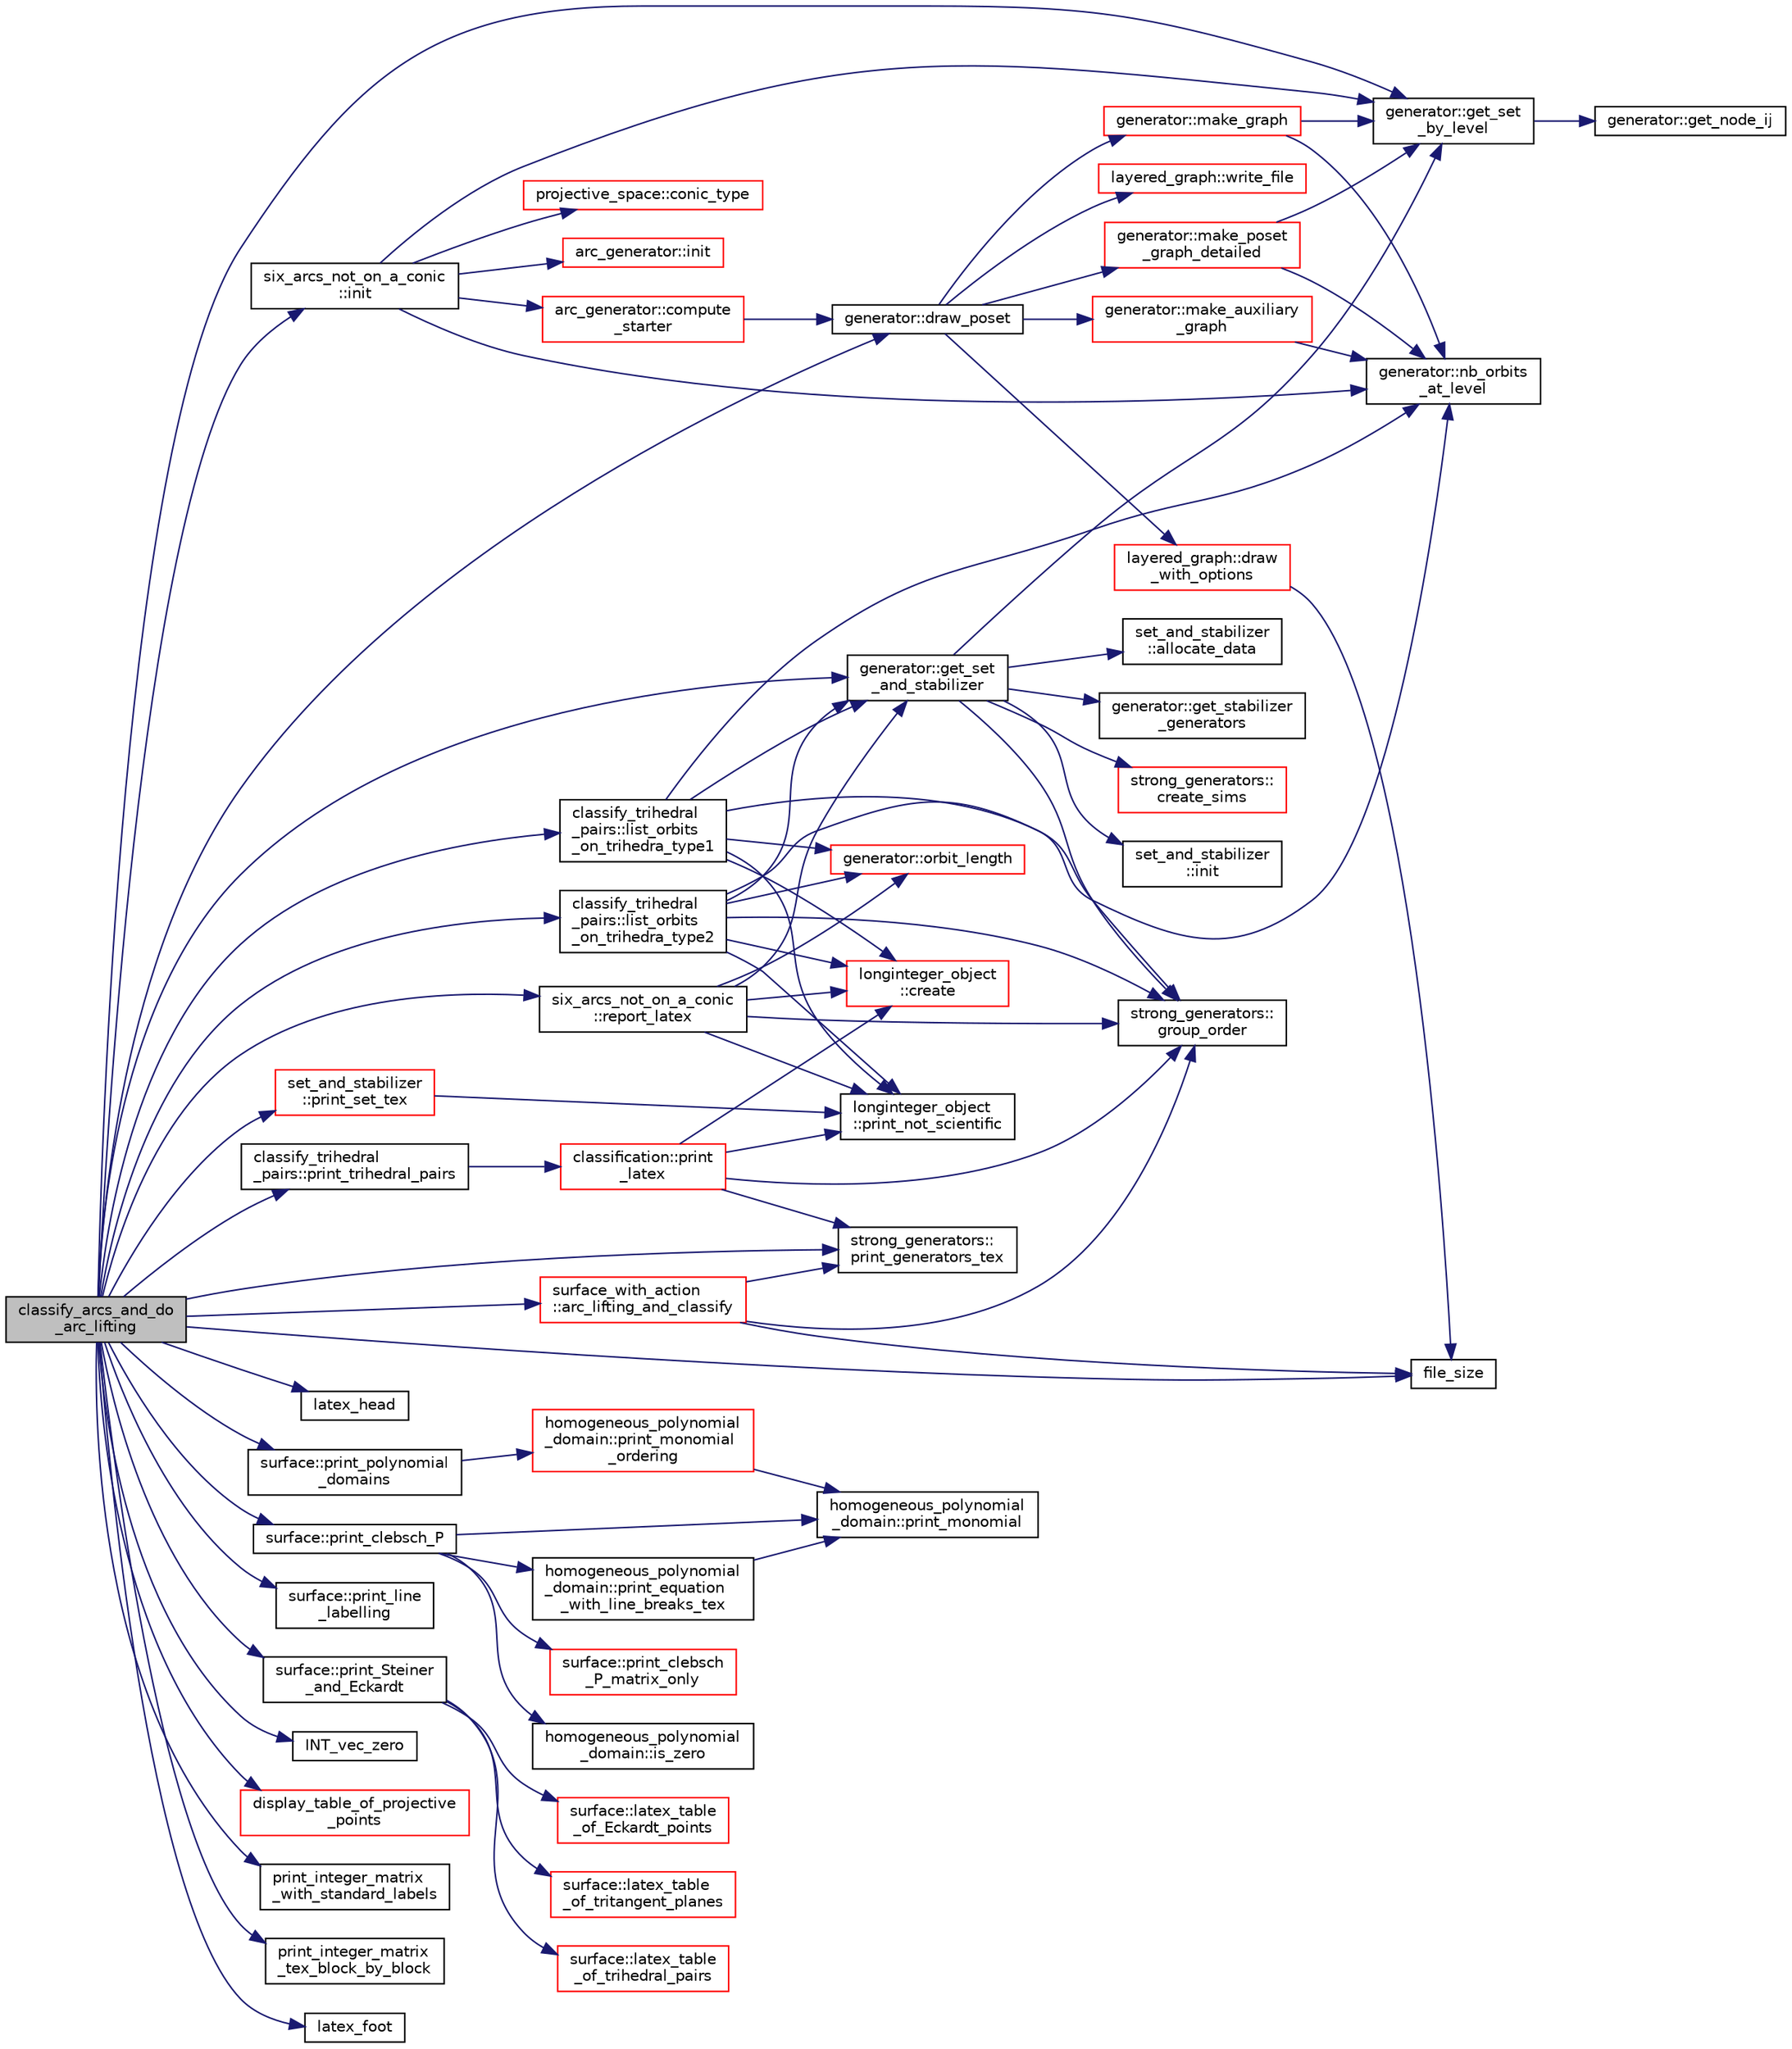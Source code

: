 digraph "classify_arcs_and_do_arc_lifting"
{
  edge [fontname="Helvetica",fontsize="10",labelfontname="Helvetica",labelfontsize="10"];
  node [fontname="Helvetica",fontsize="10",shape=record];
  rankdir="LR";
  Node0 [label="classify_arcs_and_do\l_arc_lifting",height=0.2,width=0.4,color="black", fillcolor="grey75", style="filled", fontcolor="black"];
  Node0 -> Node1 [color="midnightblue",fontsize="10",style="solid",fontname="Helvetica"];
  Node1 [label="six_arcs_not_on_a_conic\l::init",height=0.2,width=0.4,color="black", fillcolor="white", style="filled",URL="$d8/de6/classsix__arcs__not__on__a__conic.html#a7a4d5cf8a098488729934cfa8a70944a"];
  Node1 -> Node2 [color="midnightblue",fontsize="10",style="solid",fontname="Helvetica"];
  Node2 [label="arc_generator::init",height=0.2,width=0.4,color="red", fillcolor="white", style="filled",URL="$d4/d21/classarc__generator.html#ae614e18e9c641d67069fa27d48245cde"];
  Node1 -> Node190 [color="midnightblue",fontsize="10",style="solid",fontname="Helvetica"];
  Node190 [label="arc_generator::compute\l_starter",height=0.2,width=0.4,color="red", fillcolor="white", style="filled",URL="$d4/d21/classarc__generator.html#aad1dcec3a1c302e743d574bd1ac857d9"];
  Node190 -> Node945 [color="midnightblue",fontsize="10",style="solid",fontname="Helvetica"];
  Node945 [label="generator::draw_poset",height=0.2,width=0.4,color="black", fillcolor="white", style="filled",URL="$d7/d73/classgenerator.html#aa4f99c75a86701ba85e514a294efdf3a"];
  Node945 -> Node946 [color="midnightblue",fontsize="10",style="solid",fontname="Helvetica"];
  Node946 [label="generator::make_auxiliary\l_graph",height=0.2,width=0.4,color="red", fillcolor="white", style="filled",URL="$d7/d73/classgenerator.html#aabd85f45e3975dcf5eb15c0509e58392"];
  Node946 -> Node206 [color="midnightblue",fontsize="10",style="solid",fontname="Helvetica"];
  Node206 [label="generator::nb_orbits\l_at_level",height=0.2,width=0.4,color="black", fillcolor="white", style="filled",URL="$d7/d73/classgenerator.html#a020f3d8378448310d044a4a24fadf301"];
  Node945 -> Node962 [color="midnightblue",fontsize="10",style="solid",fontname="Helvetica"];
  Node962 [label="generator::make_graph",height=0.2,width=0.4,color="red", fillcolor="white", style="filled",URL="$d7/d73/classgenerator.html#a70dd7819a500c8baef63327eb5d72f4c"];
  Node962 -> Node206 [color="midnightblue",fontsize="10",style="solid",fontname="Helvetica"];
  Node962 -> Node963 [color="midnightblue",fontsize="10",style="solid",fontname="Helvetica"];
  Node963 [label="generator::get_set\l_by_level",height=0.2,width=0.4,color="black", fillcolor="white", style="filled",URL="$d7/d73/classgenerator.html#a3012a80d862b42c848b84584389c8594"];
  Node963 -> Node964 [color="midnightblue",fontsize="10",style="solid",fontname="Helvetica"];
  Node964 [label="generator::get_node_ij",height=0.2,width=0.4,color="black", fillcolor="white", style="filled",URL="$d7/d73/classgenerator.html#a8cea5411b42336694738530732ede540"];
  Node945 -> Node967 [color="midnightblue",fontsize="10",style="solid",fontname="Helvetica"];
  Node967 [label="generator::make_poset\l_graph_detailed",height=0.2,width=0.4,color="red", fillcolor="white", style="filled",URL="$d7/d73/classgenerator.html#a4f8b07122d32e3db0788f5a385bb1615"];
  Node967 -> Node206 [color="midnightblue",fontsize="10",style="solid",fontname="Helvetica"];
  Node967 -> Node963 [color="midnightblue",fontsize="10",style="solid",fontname="Helvetica"];
  Node945 -> Node971 [color="midnightblue",fontsize="10",style="solid",fontname="Helvetica"];
  Node971 [label="layered_graph::write_file",height=0.2,width=0.4,color="red", fillcolor="white", style="filled",URL="$da/db1/classlayered__graph.html#aa6be0def70df293f8e50a6aadcbd5d89"];
  Node945 -> Node973 [color="midnightblue",fontsize="10",style="solid",fontname="Helvetica"];
  Node973 [label="layered_graph::draw\l_with_options",height=0.2,width=0.4,color="red", fillcolor="white", style="filled",URL="$da/db1/classlayered__graph.html#a4c76e40c6cf5bfb2ab2df20c33e846bc"];
  Node973 -> Node203 [color="midnightblue",fontsize="10",style="solid",fontname="Helvetica"];
  Node203 [label="file_size",height=0.2,width=0.4,color="black", fillcolor="white", style="filled",URL="$df/dbf/sajeeb_8_c.html#a5c37cf5785204b6e9adf647dc14d0e50"];
  Node1 -> Node206 [color="midnightblue",fontsize="10",style="solid",fontname="Helvetica"];
  Node1 -> Node963 [color="midnightblue",fontsize="10",style="solid",fontname="Helvetica"];
  Node1 -> Node1050 [color="midnightblue",fontsize="10",style="solid",fontname="Helvetica"];
  Node1050 [label="projective_space::conic_type",height=0.2,width=0.4,color="red", fillcolor="white", style="filled",URL="$d2/d17/classprojective__space.html#af5a8dcbc4bbe1638c3037b949b3b3306"];
  Node0 -> Node1063 [color="midnightblue",fontsize="10",style="solid",fontname="Helvetica"];
  Node1063 [label="latex_head",height=0.2,width=0.4,color="black", fillcolor="white", style="filled",URL="$d5/db4/io__and__os_8h.html#ae873c602bd361c5218db5cecf1d348cd"];
  Node0 -> Node1064 [color="midnightblue",fontsize="10",style="solid",fontname="Helvetica"];
  Node1064 [label="six_arcs_not_on_a_conic\l::report_latex",height=0.2,width=0.4,color="black", fillcolor="white", style="filled",URL="$d8/de6/classsix__arcs__not__on__a__conic.html#a7382d61449608121f5ef1d4d1c69756c"];
  Node1064 -> Node695 [color="midnightblue",fontsize="10",style="solid",fontname="Helvetica"];
  Node695 [label="strong_generators::\lgroup_order",height=0.2,width=0.4,color="black", fillcolor="white", style="filled",URL="$dc/d09/classstrong__generators.html#a91f453c2bfd6502b96f4b4eed16beb20"];
  Node1064 -> Node706 [color="midnightblue",fontsize="10",style="solid",fontname="Helvetica"];
  Node706 [label="longinteger_object\l::print_not_scientific",height=0.2,width=0.4,color="black", fillcolor="white", style="filled",URL="$dd/d7e/classlonginteger__object.html#ab80ea5c103cf97de662da3f1c79b2dd4"];
  Node1064 -> Node245 [color="midnightblue",fontsize="10",style="solid",fontname="Helvetica"];
  Node245 [label="longinteger_object\l::create",height=0.2,width=0.4,color="red", fillcolor="white", style="filled",URL="$dd/d7e/classlonginteger__object.html#a95d2eebc60849c3963a49298b1f498c2"];
  Node1064 -> Node991 [color="midnightblue",fontsize="10",style="solid",fontname="Helvetica"];
  Node991 [label="generator::get_set\l_and_stabilizer",height=0.2,width=0.4,color="black", fillcolor="white", style="filled",URL="$d7/d73/classgenerator.html#a23116270f27facfd48e4190a84e0ef20"];
  Node991 -> Node992 [color="midnightblue",fontsize="10",style="solid",fontname="Helvetica"];
  Node992 [label="set_and_stabilizer\l::init",height=0.2,width=0.4,color="black", fillcolor="white", style="filled",URL="$de/df6/classset__and__stabilizer.html#a9824acdea41591e8086e76aa8b2e4b53"];
  Node991 -> Node993 [color="midnightblue",fontsize="10",style="solid",fontname="Helvetica"];
  Node993 [label="set_and_stabilizer\l::allocate_data",height=0.2,width=0.4,color="black", fillcolor="white", style="filled",URL="$de/df6/classset__and__stabilizer.html#ad5d7e012c6bc6fc25f491fe680aa32fa"];
  Node991 -> Node963 [color="midnightblue",fontsize="10",style="solid",fontname="Helvetica"];
  Node991 -> Node935 [color="midnightblue",fontsize="10",style="solid",fontname="Helvetica"];
  Node935 [label="generator::get_stabilizer\l_generators",height=0.2,width=0.4,color="black", fillcolor="white", style="filled",URL="$d7/d73/classgenerator.html#a744da633f741e1aa27701fe9d203d564"];
  Node991 -> Node695 [color="midnightblue",fontsize="10",style="solid",fontname="Helvetica"];
  Node991 -> Node994 [color="midnightblue",fontsize="10",style="solid",fontname="Helvetica"];
  Node994 [label="strong_generators::\lcreate_sims",height=0.2,width=0.4,color="red", fillcolor="white", style="filled",URL="$dc/d09/classstrong__generators.html#afca700d50772a39eeb74239355ae67e1"];
  Node1064 -> Node998 [color="midnightblue",fontsize="10",style="solid",fontname="Helvetica"];
  Node998 [label="generator::orbit_length",height=0.2,width=0.4,color="red", fillcolor="white", style="filled",URL="$d7/d73/classgenerator.html#a38a102d644c03c18ad901f1a815a7f6c"];
  Node0 -> Node1065 [color="midnightblue",fontsize="10",style="solid",fontname="Helvetica"];
  Node1065 [label="surface::print_polynomial\l_domains",height=0.2,width=0.4,color="black", fillcolor="white", style="filled",URL="$d5/d88/classsurface.html#a4be62ffec9d7c0445f2a6bebfaa4f585"];
  Node1065 -> Node1066 [color="midnightblue",fontsize="10",style="solid",fontname="Helvetica"];
  Node1066 [label="homogeneous_polynomial\l_domain::print_monomial\l_ordering",height=0.2,width=0.4,color="red", fillcolor="white", style="filled",URL="$d2/da7/classhomogeneous__polynomial__domain.html#aeb98c95ca555e4d24b62fe336731c190"];
  Node1066 -> Node471 [color="midnightblue",fontsize="10",style="solid",fontname="Helvetica"];
  Node471 [label="homogeneous_polynomial\l_domain::print_monomial",height=0.2,width=0.4,color="black", fillcolor="white", style="filled",URL="$d2/da7/classhomogeneous__polynomial__domain.html#aba45b13898b259a147e45bf92a622fd8"];
  Node0 -> Node1067 [color="midnightblue",fontsize="10",style="solid",fontname="Helvetica"];
  Node1067 [label="surface::print_line\l_labelling",height=0.2,width=0.4,color="black", fillcolor="white", style="filled",URL="$d5/d88/classsurface.html#afeef78615e64039d71631765309d518e"];
  Node0 -> Node1068 [color="midnightblue",fontsize="10",style="solid",fontname="Helvetica"];
  Node1068 [label="surface::print_Steiner\l_and_Eckardt",height=0.2,width=0.4,color="black", fillcolor="white", style="filled",URL="$d5/d88/classsurface.html#ab67446d49aa095b11b6aac17091a846f"];
  Node1068 -> Node1069 [color="midnightblue",fontsize="10",style="solid",fontname="Helvetica"];
  Node1069 [label="surface::latex_table\l_of_Eckardt_points",height=0.2,width=0.4,color="red", fillcolor="white", style="filled",URL="$d5/d88/classsurface.html#aacb80c9a1f6a77de3ab2bad12150c39a"];
  Node1068 -> Node1072 [color="midnightblue",fontsize="10",style="solid",fontname="Helvetica"];
  Node1072 [label="surface::latex_table\l_of_tritangent_planes",height=0.2,width=0.4,color="red", fillcolor="white", style="filled",URL="$d5/d88/classsurface.html#a36e371faec8bb246f04400307148744c"];
  Node1068 -> Node1074 [color="midnightblue",fontsize="10",style="solid",fontname="Helvetica"];
  Node1074 [label="surface::latex_table\l_of_trihedral_pairs",height=0.2,width=0.4,color="red", fillcolor="white", style="filled",URL="$d5/d88/classsurface.html#a4bf576800eeba169776d5c199a836cd4"];
  Node0 -> Node1079 [color="midnightblue",fontsize="10",style="solid",fontname="Helvetica"];
  Node1079 [label="surface::print_clebsch_P",height=0.2,width=0.4,color="black", fillcolor="white", style="filled",URL="$d5/d88/classsurface.html#a03826c4caeaabe0dc068ca6e1a07cf79"];
  Node1079 -> Node1080 [color="midnightblue",fontsize="10",style="solid",fontname="Helvetica"];
  Node1080 [label="surface::print_clebsch\l_P_matrix_only",height=0.2,width=0.4,color="red", fillcolor="white", style="filled",URL="$d5/d88/classsurface.html#a38b901facf5122e9676375891edc34ff"];
  Node1079 -> Node1082 [color="midnightblue",fontsize="10",style="solid",fontname="Helvetica"];
  Node1082 [label="homogeneous_polynomial\l_domain::is_zero",height=0.2,width=0.4,color="black", fillcolor="white", style="filled",URL="$d2/da7/classhomogeneous__polynomial__domain.html#a48399203c734feffa753041881d4e68b"];
  Node1079 -> Node1083 [color="midnightblue",fontsize="10",style="solid",fontname="Helvetica"];
  Node1083 [label="homogeneous_polynomial\l_domain::print_equation\l_with_line_breaks_tex",height=0.2,width=0.4,color="black", fillcolor="white", style="filled",URL="$d2/da7/classhomogeneous__polynomial__domain.html#a380597c635c722d4577cabce701bf55f"];
  Node1083 -> Node471 [color="midnightblue",fontsize="10",style="solid",fontname="Helvetica"];
  Node1079 -> Node471 [color="midnightblue",fontsize="10",style="solid",fontname="Helvetica"];
  Node0 -> Node1084 [color="midnightblue",fontsize="10",style="solid",fontname="Helvetica"];
  Node1084 [label="classify_trihedral\l_pairs::list_orbits\l_on_trihedra_type1",height=0.2,width=0.4,color="black", fillcolor="white", style="filled",URL="$d1/d21/classclassify__trihedral__pairs.html#a5289f00a07639129c5264ba88508ca13"];
  Node1084 -> Node206 [color="midnightblue",fontsize="10",style="solid",fontname="Helvetica"];
  Node1084 -> Node695 [color="midnightblue",fontsize="10",style="solid",fontname="Helvetica"];
  Node1084 -> Node706 [color="midnightblue",fontsize="10",style="solid",fontname="Helvetica"];
  Node1084 -> Node245 [color="midnightblue",fontsize="10",style="solid",fontname="Helvetica"];
  Node1084 -> Node991 [color="midnightblue",fontsize="10",style="solid",fontname="Helvetica"];
  Node1084 -> Node998 [color="midnightblue",fontsize="10",style="solid",fontname="Helvetica"];
  Node0 -> Node1085 [color="midnightblue",fontsize="10",style="solid",fontname="Helvetica"];
  Node1085 [label="classify_trihedral\l_pairs::list_orbits\l_on_trihedra_type2",height=0.2,width=0.4,color="black", fillcolor="white", style="filled",URL="$d1/d21/classclassify__trihedral__pairs.html#a98826e788eb4eedfc615144211032633"];
  Node1085 -> Node206 [color="midnightblue",fontsize="10",style="solid",fontname="Helvetica"];
  Node1085 -> Node695 [color="midnightblue",fontsize="10",style="solid",fontname="Helvetica"];
  Node1085 -> Node706 [color="midnightblue",fontsize="10",style="solid",fontname="Helvetica"];
  Node1085 -> Node245 [color="midnightblue",fontsize="10",style="solid",fontname="Helvetica"];
  Node1085 -> Node991 [color="midnightblue",fontsize="10",style="solid",fontname="Helvetica"];
  Node1085 -> Node998 [color="midnightblue",fontsize="10",style="solid",fontname="Helvetica"];
  Node0 -> Node1086 [color="midnightblue",fontsize="10",style="solid",fontname="Helvetica"];
  Node1086 [label="classify_trihedral\l_pairs::print_trihedral_pairs",height=0.2,width=0.4,color="black", fillcolor="white", style="filled",URL="$d1/d21/classclassify__trihedral__pairs.html#ada40f83e3f0d1bdbab15498107cb67f3"];
  Node1086 -> Node1087 [color="midnightblue",fontsize="10",style="solid",fontname="Helvetica"];
  Node1087 [label="classification::print\l_latex",height=0.2,width=0.4,color="red", fillcolor="white", style="filled",URL="$d0/dff/classclassification.html#a593bfd98080643dfa0d3dc4893f2d7e3"];
  Node1087 -> Node706 [color="midnightblue",fontsize="10",style="solid",fontname="Helvetica"];
  Node1087 -> Node245 [color="midnightblue",fontsize="10",style="solid",fontname="Helvetica"];
  Node1087 -> Node695 [color="midnightblue",fontsize="10",style="solid",fontname="Helvetica"];
  Node1087 -> Node1089 [color="midnightblue",fontsize="10",style="solid",fontname="Helvetica"];
  Node1089 [label="strong_generators::\lprint_generators_tex",height=0.2,width=0.4,color="black", fillcolor="white", style="filled",URL="$dc/d09/classstrong__generators.html#a5ec5e1048119097985c01a56f427d873"];
  Node0 -> Node945 [color="midnightblue",fontsize="10",style="solid",fontname="Helvetica"];
  Node0 -> Node124 [color="midnightblue",fontsize="10",style="solid",fontname="Helvetica"];
  Node124 [label="INT_vec_zero",height=0.2,width=0.4,color="black", fillcolor="white", style="filled",URL="$df/dbf/sajeeb_8_c.html#aa8c9c7977203577026080f546fe4980f"];
  Node0 -> Node963 [color="midnightblue",fontsize="10",style="solid",fontname="Helvetica"];
  Node0 -> Node991 [color="midnightblue",fontsize="10",style="solid",fontname="Helvetica"];
  Node0 -> Node1090 [color="midnightblue",fontsize="10",style="solid",fontname="Helvetica"];
  Node1090 [label="set_and_stabilizer\l::print_set_tex",height=0.2,width=0.4,color="red", fillcolor="white", style="filled",URL="$de/df6/classset__and__stabilizer.html#a691a961365c213993a7f9f4b899457d9"];
  Node1090 -> Node706 [color="midnightblue",fontsize="10",style="solid",fontname="Helvetica"];
  Node0 -> Node1091 [color="midnightblue",fontsize="10",style="solid",fontname="Helvetica"];
  Node1091 [label="display_table_of_projective\l_points",height=0.2,width=0.4,color="red", fillcolor="white", style="filled",URL="$d4/d67/geometry_8h.html#ad5d67c85392c0a8efd15cf2855fad01e"];
  Node0 -> Node1089 [color="midnightblue",fontsize="10",style="solid",fontname="Helvetica"];
  Node0 -> Node1093 [color="midnightblue",fontsize="10",style="solid",fontname="Helvetica"];
  Node1093 [label="surface_with_action\l::arc_lifting_and_classify",height=0.2,width=0.4,color="red", fillcolor="white", style="filled",URL="$d8/df9/classsurface__with__action.html#a62a3948f830c59e09ef94937650a07a4"];
  Node1093 -> Node203 [color="midnightblue",fontsize="10",style="solid",fontname="Helvetica"];
  Node1093 -> Node695 [color="midnightblue",fontsize="10",style="solid",fontname="Helvetica"];
  Node1093 -> Node1089 [color="midnightblue",fontsize="10",style="solid",fontname="Helvetica"];
  Node0 -> Node1122 [color="midnightblue",fontsize="10",style="solid",fontname="Helvetica"];
  Node1122 [label="print_integer_matrix\l_with_standard_labels",height=0.2,width=0.4,color="black", fillcolor="white", style="filled",URL="$d5/db4/io__and__os_8h.html#ad39c343d865ff89a5aad3c689280ad09"];
  Node0 -> Node1296 [color="midnightblue",fontsize="10",style="solid",fontname="Helvetica"];
  Node1296 [label="print_integer_matrix\l_tex_block_by_block",height=0.2,width=0.4,color="black", fillcolor="white", style="filled",URL="$d5/db4/io__and__os_8h.html#ad4f65d58518e9c514ec41796782c7bf0"];
  Node0 -> Node833 [color="midnightblue",fontsize="10",style="solid",fontname="Helvetica"];
  Node833 [label="latex_foot",height=0.2,width=0.4,color="black", fillcolor="white", style="filled",URL="$d5/db4/io__and__os_8h.html#a409d1f292c1fefb519b8a4894f022714"];
  Node0 -> Node203 [color="midnightblue",fontsize="10",style="solid",fontname="Helvetica"];
}
